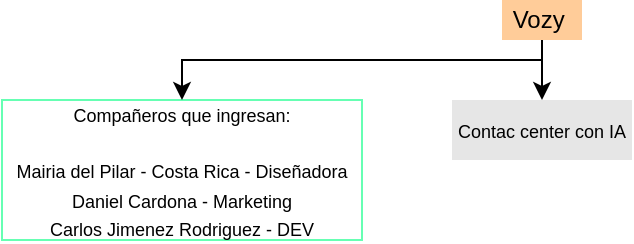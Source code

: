 <mxfile version="14.4.7" type="github">
  <diagram id="-THloqpTqD0Sc_wY_-kg" name="Page-1">
    <mxGraphModel dx="584" dy="2403" grid="1" gridSize="10" guides="1" tooltips="1" connect="1" arrows="1" fold="1" page="1" pageScale="1" pageWidth="2000" pageHeight="2000" math="0" shadow="0">
      <root>
        <mxCell id="0" />
        <mxCell id="1" parent="0" />
        <mxCell id="saKHfnPTgqrWqYb_n48D-1" value="&lt;font style=&quot;font-size: 9px&quot;&gt;&lt;font&gt;Compañeros que ingresan:&lt;br&gt;&lt;br&gt;Mairia del Pilar - Costa Rica - Diseñadora&lt;br&gt;Daniel Cardona - Marketing&lt;br&gt;&lt;/font&gt;Carlos Jimenez Rodriguez - DEV&lt;/font&gt;" style="text;html=1;strokeColor=#66FFB3;fillColor=none;align=center;verticalAlign=middle;whiteSpace=wrap;rounded=0;" vertex="1" parent="1">
          <mxGeometry x="30" y="-340" width="180" height="70" as="geometry" />
        </mxCell>
        <mxCell id="saKHfnPTgqrWqYb_n48D-4" value="" style="edgeStyle=orthogonalEdgeStyle;rounded=0;orthogonalLoop=1;jettySize=auto;html=1;" edge="1" parent="1" source="saKHfnPTgqrWqYb_n48D-2" target="saKHfnPTgqrWqYb_n48D-3">
          <mxGeometry relative="1" as="geometry" />
        </mxCell>
        <mxCell id="saKHfnPTgqrWqYb_n48D-5" style="edgeStyle=orthogonalEdgeStyle;rounded=0;orthogonalLoop=1;jettySize=auto;html=1;exitX=0.5;exitY=1;exitDx=0;exitDy=0;" edge="1" parent="1" source="saKHfnPTgqrWqYb_n48D-2" target="saKHfnPTgqrWqYb_n48D-1">
          <mxGeometry relative="1" as="geometry">
            <Array as="points">
              <mxPoint x="300" y="-360" />
              <mxPoint x="120" y="-360" />
            </Array>
          </mxGeometry>
        </mxCell>
        <mxCell id="saKHfnPTgqrWqYb_n48D-2" value="Vozy&amp;nbsp;" style="text;html=1;strokeColor=none;fillColor=#FFCC99;align=center;verticalAlign=middle;whiteSpace=wrap;rounded=0;" vertex="1" parent="1">
          <mxGeometry x="280" y="-390" width="40" height="20" as="geometry" />
        </mxCell>
        <mxCell id="saKHfnPTgqrWqYb_n48D-3" value="&lt;font style=&quot;font-size: 9px&quot;&gt;Contac center con IA&lt;/font&gt;" style="whiteSpace=wrap;html=1;rounded=0;strokeColor=none;fillColor=#E6E6E6;" vertex="1" parent="1">
          <mxGeometry x="255" y="-340" width="90" height="30" as="geometry" />
        </mxCell>
      </root>
    </mxGraphModel>
  </diagram>
</mxfile>
